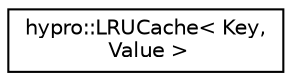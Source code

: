 digraph "Graphical Class Hierarchy"
{
  edge [fontname="Helvetica",fontsize="10",labelfontname="Helvetica",labelfontsize="10"];
  node [fontname="Helvetica",fontsize="10",shape=record];
  rankdir="LR";
  Node1 [label="hypro::LRUCache\< Key,\l Value \>",height=0.2,width=0.4,color="black", fillcolor="white", style="filled",URL="$classhypro_1_1LRUCache.html"];
}
